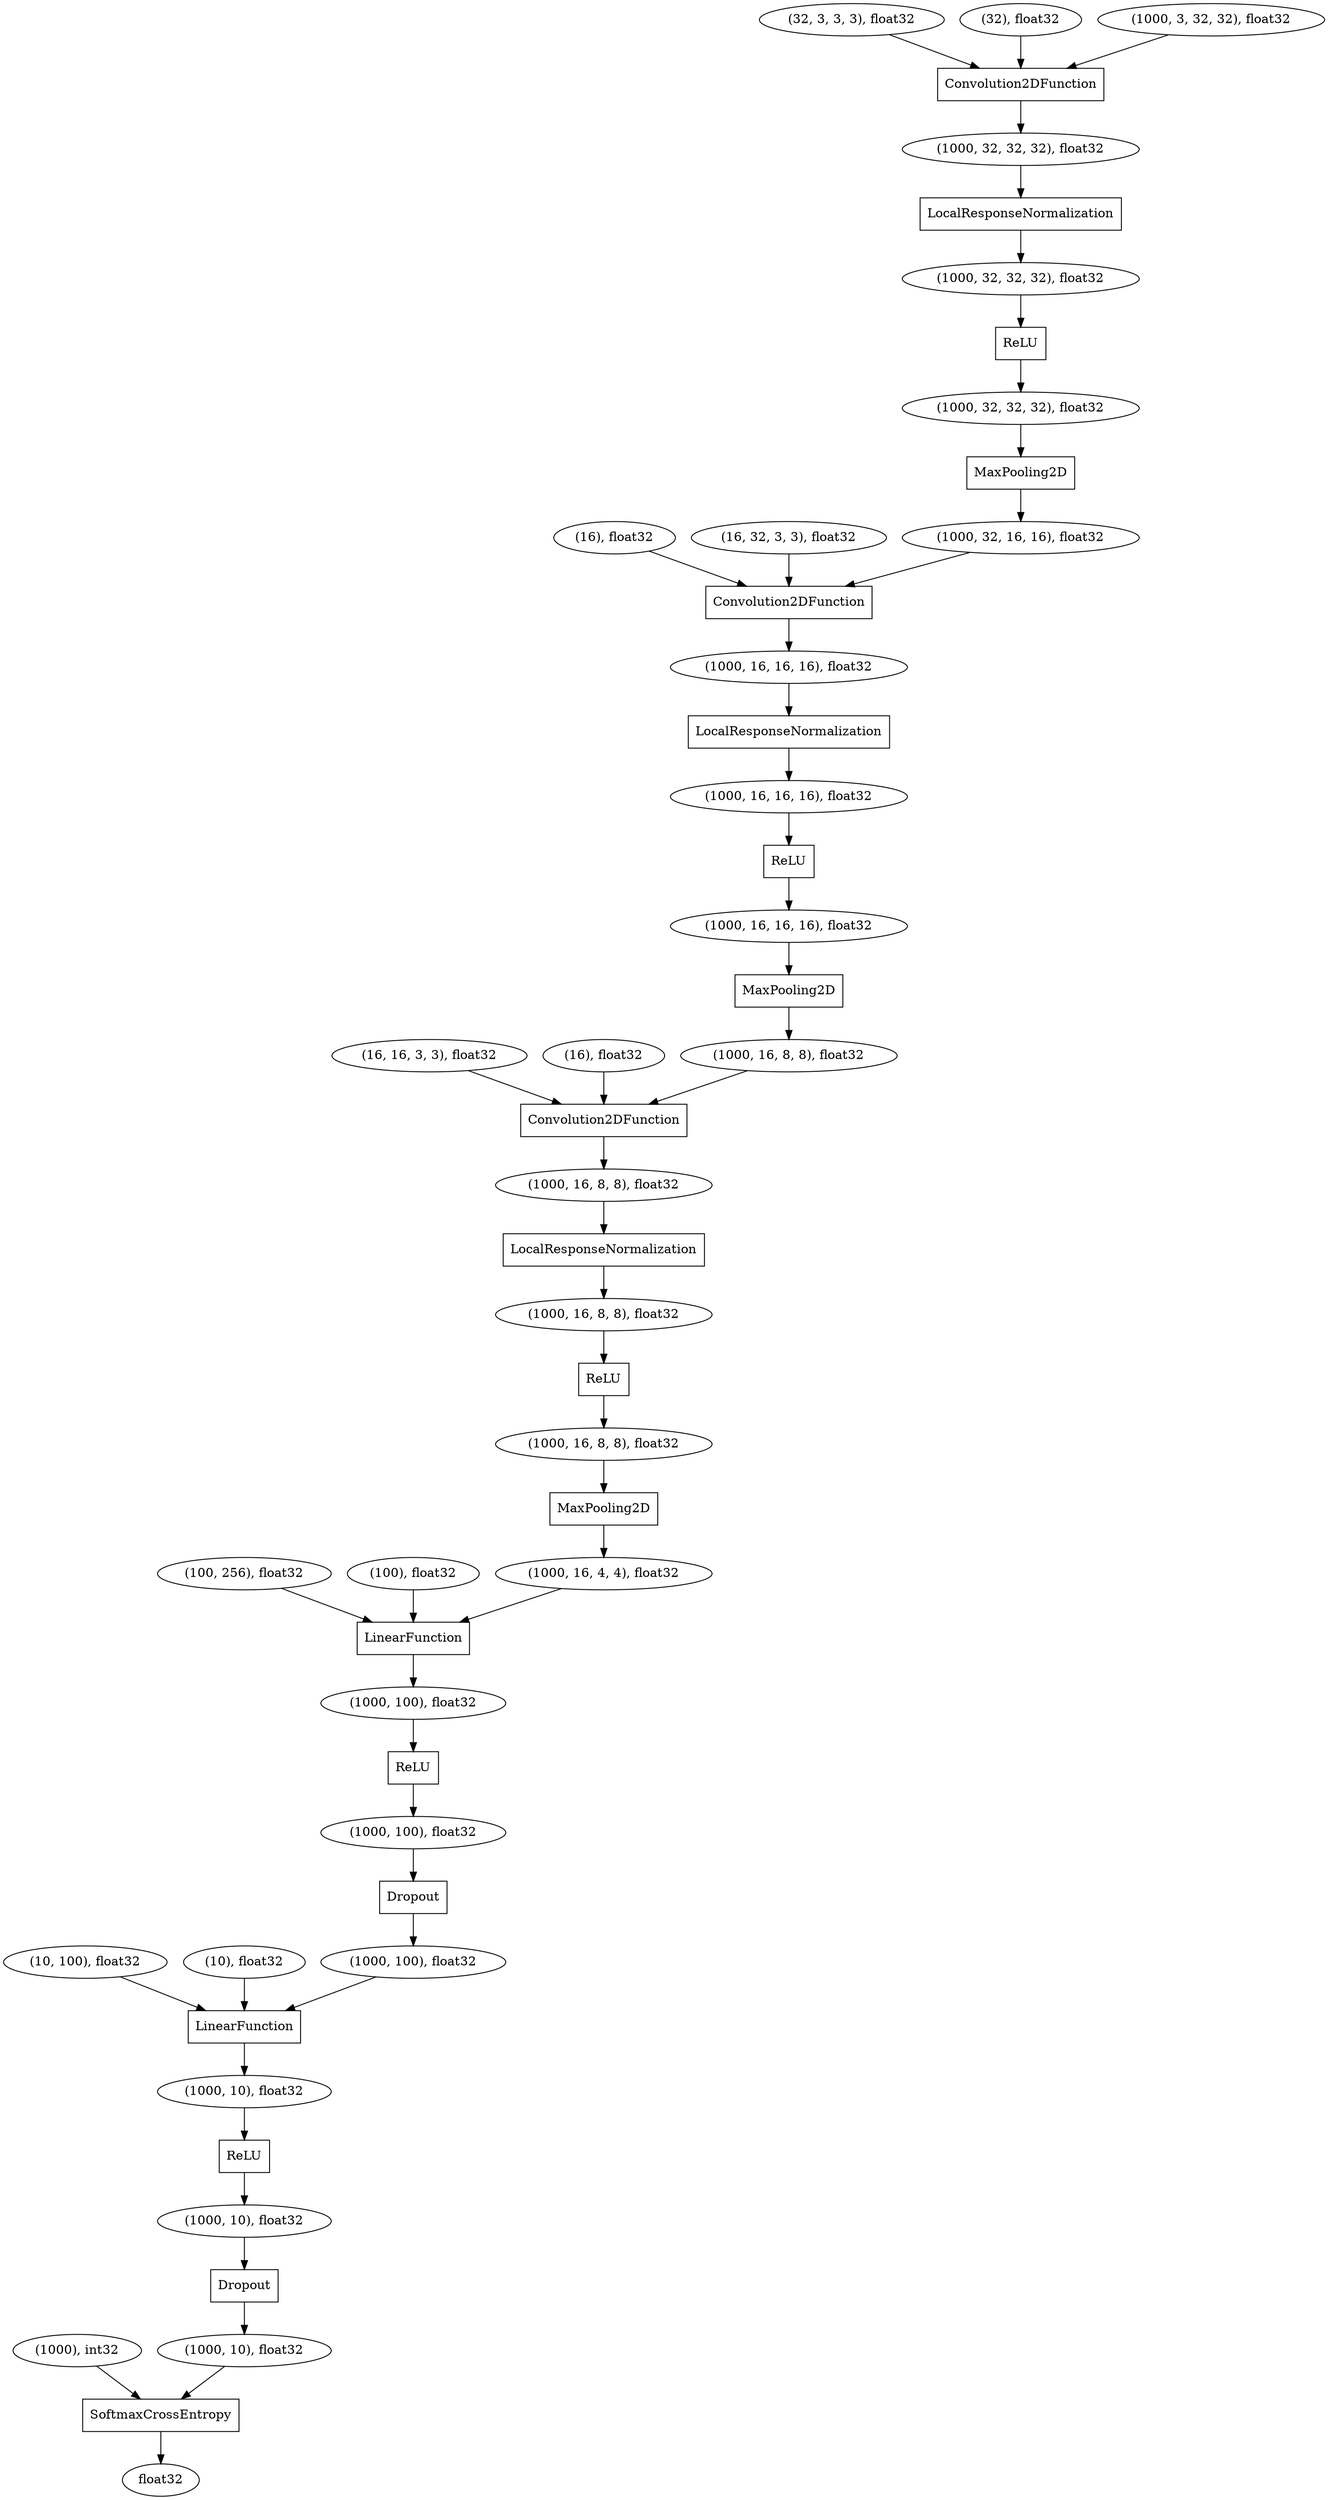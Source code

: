 digraph graphname{140544969140240 [shape="oval",label="(1000, 16, 16, 16), float32"];140544967562064 [shape="oval",label="(32, 3, 3, 3), float32"];140544968040528 [shape="oval",label="(1000, 10), float32"];140544969141264 [shape="oval",label="(1000, 16, 8, 8), float32"];140544969141200 [shape="box",label="LocalResponseNormalization"];140544969138384 [shape="box",label="Dropout"];140544967562256 [shape="oval",label="(32), float32"];140544968113872 [shape="oval",label="(1000, 10), float32"];140544969140304 [shape="box",label="LocalResponseNormalization"];140544971538704 [shape="oval",label="(100, 256), float32"];140544969139920 [shape="oval",label="(1000, 3, 32, 32), float32"];140545017811664 [shape="box",label="ReLU"];140544969139152 [shape="box",label="Convolution2DFunction"];140544969140176 [shape="oval",label="(1000, 16, 16, 16), float32"];140544969140752 [shape="box",label="ReLU"];140544969138768 [shape="box",label="Convolution2DFunction"];140544967562000 [shape="oval",label="(16, 16, 3, 3), float32"];140544968043152 [shape="box",label="Dropout"];140544968043216 [shape="oval",label="(1000, 10), float32"];140544967562704 [shape="oval",label="(16), float32"];140544969138960 [shape="oval",label="(1000), int32"];140544969325392 [shape="oval",label="(10, 100), float32"];140544968043408 [shape="oval",label="float32"];140544969139024 [shape="oval",label="(1000, 16, 8, 8), float32"];140544968043472 [shape="box",label="SoftmaxCrossEntropy"];140544969140048 [shape="box",label="ReLU"];140544969139216 [shape="oval",label="(1000, 100), float32"];140544967562768 [shape="oval",label="(16), float32"];140544969141392 [shape="oval",label="(1000, 16, 8, 8), float32"];140544971539664 [shape="oval",label="(100), float32"];140544969140432 [shape="box",label="MaxPooling2D"];140544969141520 [shape="oval",label="(1000, 32, 32, 32), float32"];140544967561936 [shape="oval",label="(16, 32, 3, 3), float32"];140544969141584 [shape="oval",label="(1000, 32, 32, 32), float32"];140544969139088 [shape="box",label="Convolution2DFunction"];140544969141648 [shape="box",label="LinearFunction"];140544969141776 [shape="box",label="ReLU"];140544969139664 [shape="box",label="MaxPooling2D"];140544969139728 [shape="box",label="ReLU"];140544969139792 [shape="oval",label="(1000, 32, 16, 16), float32"];140544969140496 [shape="box",label="LinearFunction"];140544969141904 [shape="oval",label="(1000, 32, 32, 32), float32"];140544969141968 [shape="oval",label="(1000, 16, 8, 8), float32"];140544969326544 [shape="oval",label="(10), float32"];140544969139984 [shape="box",label="MaxPooling2D"];140544969142096 [shape="oval",label="(1000, 100), float32"];140544969138832 [shape="oval",label="(1000, 16, 16, 16), float32"];140544969142160 [shape="oval",label="(1000, 100), float32"];140544969142224 [shape="oval",label="(1000, 16, 4, 4), float32"];140544969140560 [shape="box",label="LocalResponseNormalization"];140544969139984 -> 140544969139792;140544967562704 -> 140544969139152;140544969139152 -> 140544969138832;140544969325392 -> 140544969141648;140544969139792 -> 140544969139152;140544969138384 -> 140544969142160;140544969141584 -> 140544969139984;140544969140496 -> 140544969139216;140544969140304 -> 140544969140176;140544969141520 -> 140544969141776;140544969138768 -> 140544969141904;140544969141904 -> 140544969141200;140544969138832 -> 140544969140304;140544968043472 -> 140544968043408;140544969139216 -> 140544969139728;140544969139664 -> 140544969142224;140544969142224 -> 140544969140496;140544967562768 -> 140544969139088;140544967562064 -> 140544969138768;140544969141200 -> 140544969141520;140544969141776 -> 140544969141584;140544969140048 -> 140544969141968;140544968043216 -> 140544968043472;140544967562256 -> 140544969138768;140544969141392 -> 140544969140048;140544969140432 -> 140544969139024;140544967561936 -> 140544969139152;140544969139728 -> 140544969142096;140544968113872 -> 140545017811664;140544968040528 -> 140544968043152;140544969138960 -> 140544968043472;140544969141264 -> 140544969140560;140544969140560 -> 140544969141392;140545017811664 -> 140544968040528;140544971539664 -> 140544969140496;140544969141968 -> 140544969139664;140544969140752 -> 140544969140240;140544969139024 -> 140544969139088;140544968043152 -> 140544968043216;140544969141648 -> 140544968113872;140544969142160 -> 140544969141648;140544969142096 -> 140544969138384;140544969140176 -> 140544969140752;140544969140240 -> 140544969140432;140544969139088 -> 140544969141264;140544969139920 -> 140544969138768;140544969326544 -> 140544969141648;140544971538704 -> 140544969140496;140544967562000 -> 140544969139088;}